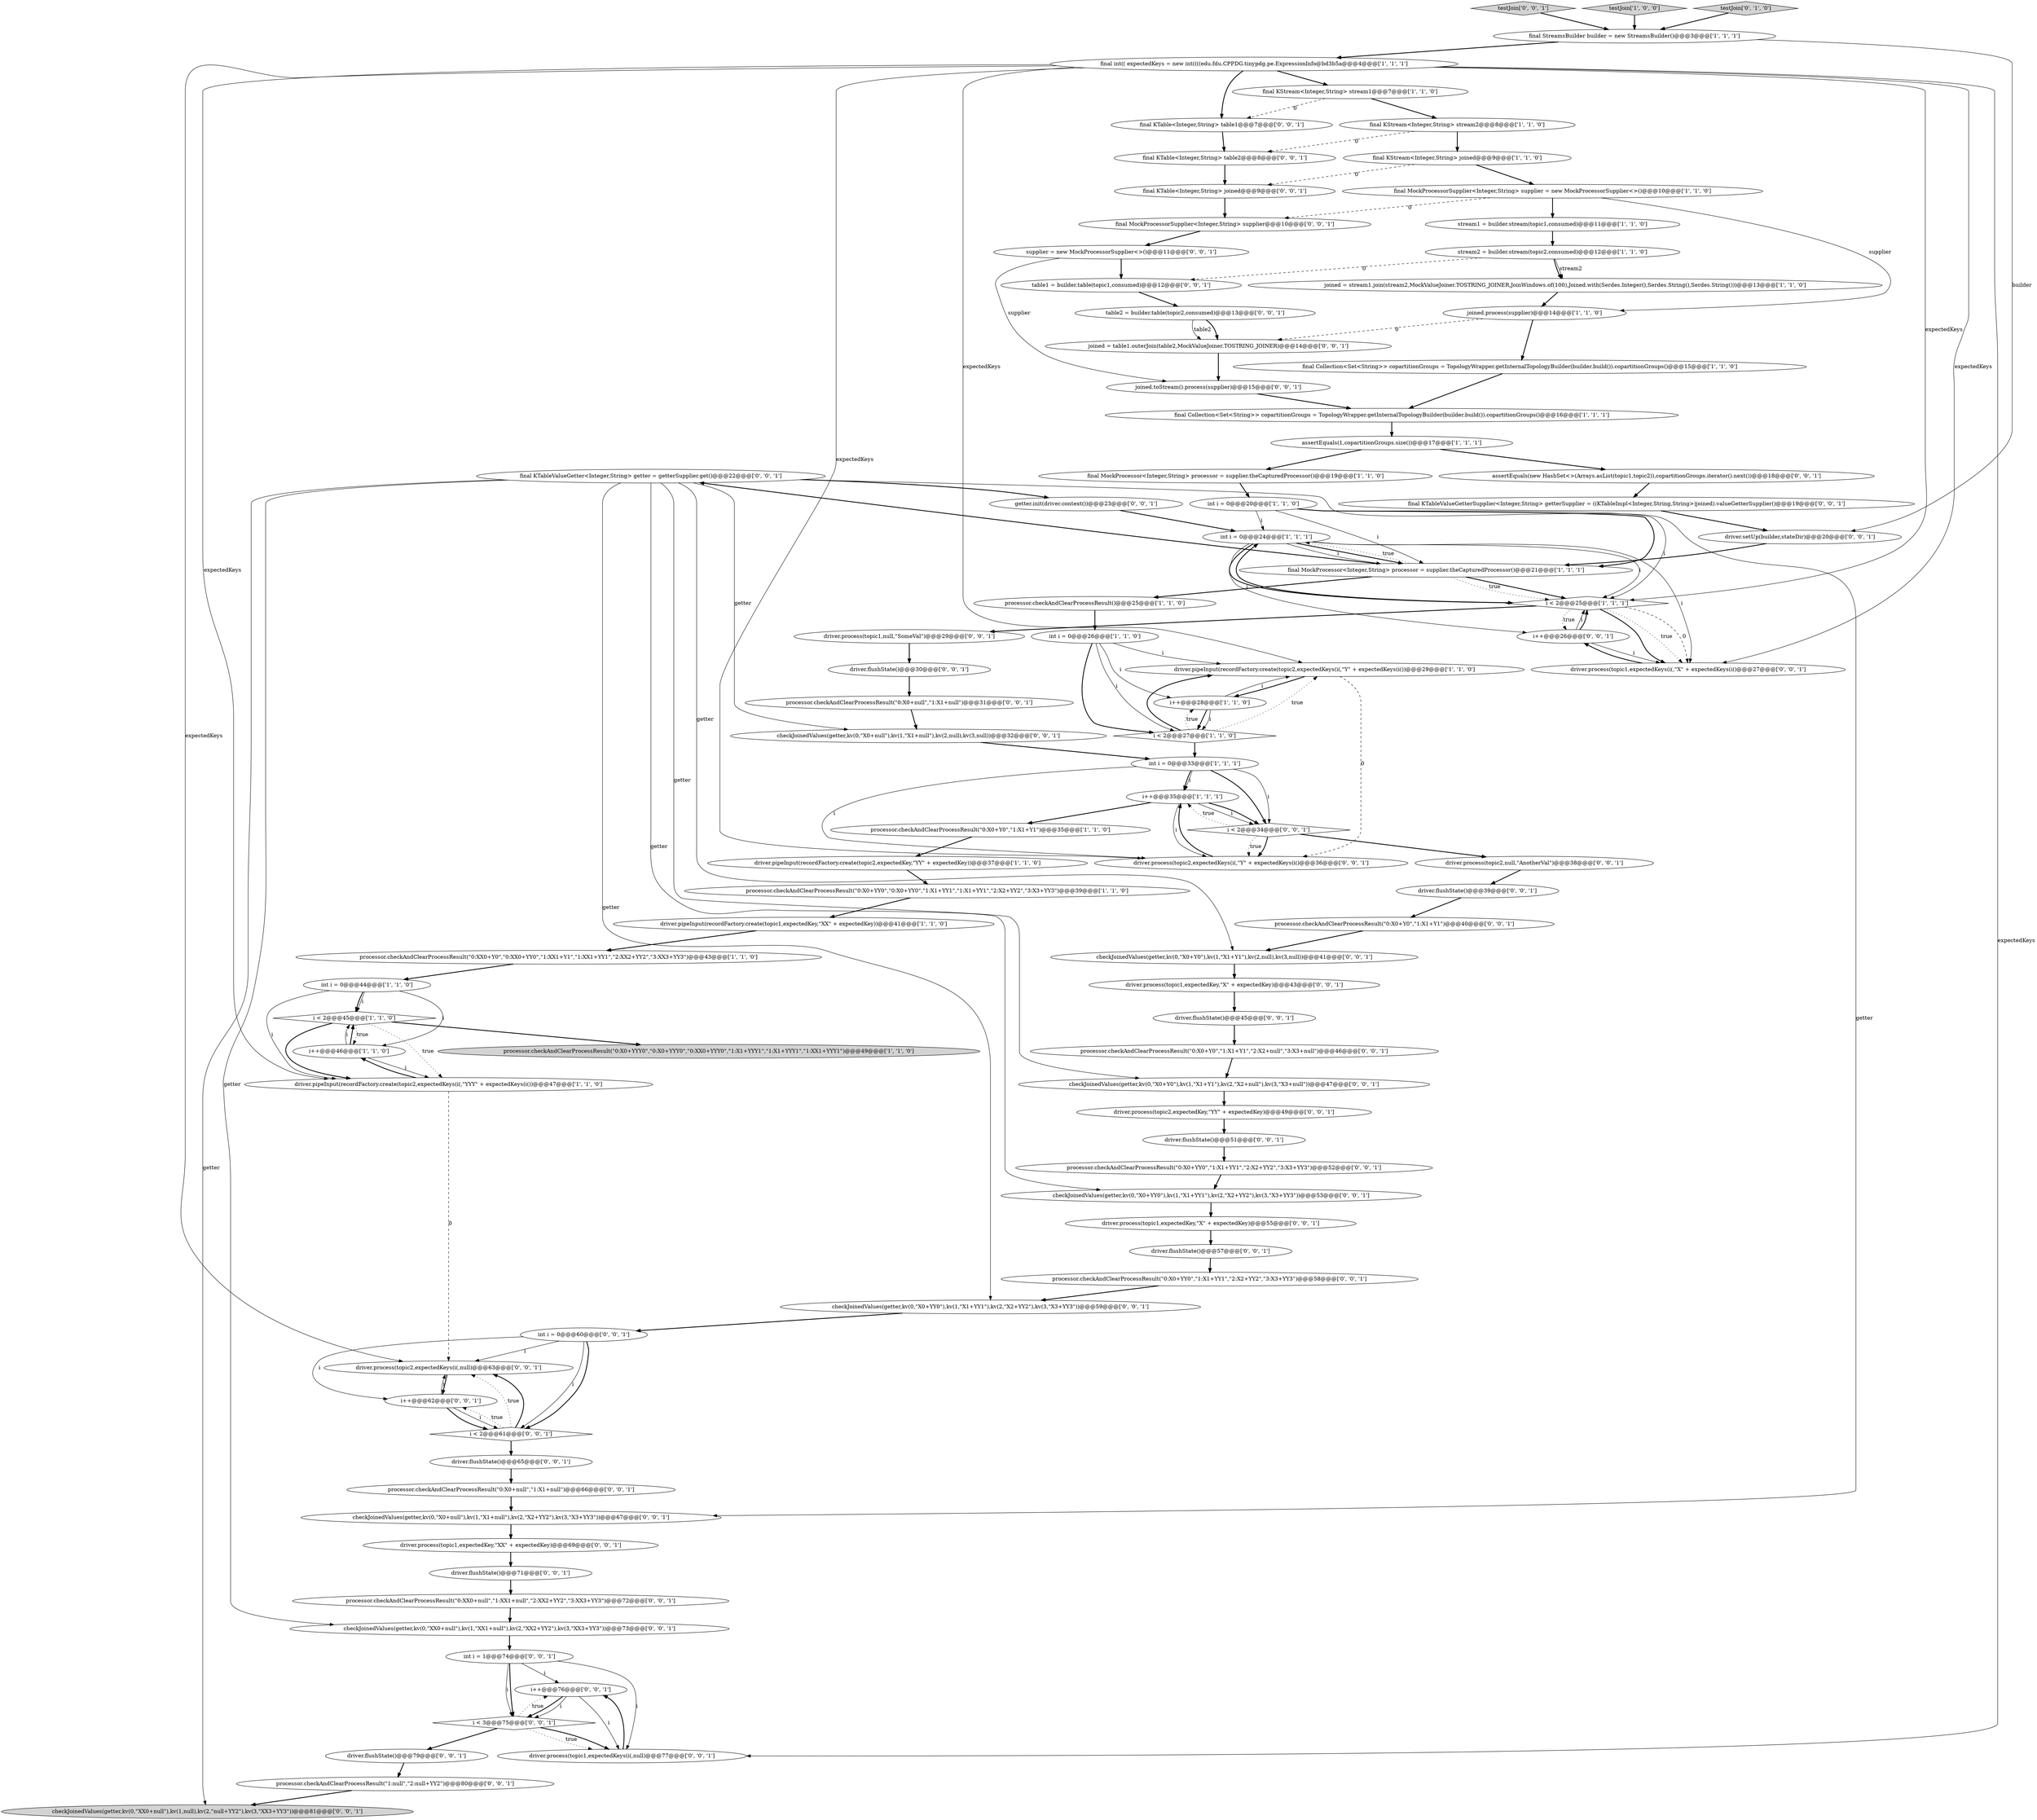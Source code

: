 digraph {
23 [style = filled, label = "int i = 0@@@44@@@['1', '1', '0']", fillcolor = white, shape = ellipse image = "AAA0AAABBB1BBB"];
15 [style = filled, label = "final KStream<Integer,String> joined@@@9@@@['1', '1', '0']", fillcolor = white, shape = ellipse image = "AAA0AAABBB1BBB"];
88 [style = filled, label = "getter.init(driver.context())@@@23@@@['0', '0', '1']", fillcolor = white, shape = ellipse image = "AAA0AAABBB3BBB"];
19 [style = filled, label = "final KStream<Integer,String> stream2@@@8@@@['1', '1', '0']", fillcolor = white, shape = ellipse image = "AAA0AAABBB1BBB"];
43 [style = filled, label = "i++@@@76@@@['0', '0', '1']", fillcolor = white, shape = ellipse image = "AAA0AAABBB3BBB"];
60 [style = filled, label = "driver.process(topic1,expectedKeys(i(,null)@@@77@@@['0', '0', '1']", fillcolor = white, shape = ellipse image = "AAA0AAABBB3BBB"];
33 [style = filled, label = "driver.pipeInput(recordFactory.create(topic2,expectedKeys(i(,\"Y\" + expectedKeys(i())@@@29@@@['1', '1', '0']", fillcolor = white, shape = ellipse image = "AAA0AAABBB1BBB"];
9 [style = filled, label = "joined = stream1.join(stream2,MockValueJoiner.TOSTRING_JOINER,JoinWindows.of(100),Joined.with(Serdes.Integer(),Serdes.String(),Serdes.String()))@@@13@@@['1', '1', '0']", fillcolor = white, shape = ellipse image = "AAA0AAABBB1BBB"];
3 [style = filled, label = "final MockProcessorSupplier<Integer,String> supplier = new MockProcessorSupplier<>()@@@10@@@['1', '1', '0']", fillcolor = white, shape = ellipse image = "AAA0AAABBB1BBB"];
45 [style = filled, label = "checkJoinedValues(getter,kv(0,\"XX0+null\"),kv(1,\"XX1+null\"),kv(2,\"XX2+YY2\"),kv(3,\"XX3+YY3\"))@@@73@@@['0', '0', '1']", fillcolor = white, shape = ellipse image = "AAA0AAABBB3BBB"];
65 [style = filled, label = "i < 3@@@75@@@['0', '0', '1']", fillcolor = white, shape = diamond image = "AAA0AAABBB3BBB"];
83 [style = filled, label = "driver.process(topic1,null,\"SomeVal\")@@@29@@@['0', '0', '1']", fillcolor = white, shape = ellipse image = "AAA0AAABBB3BBB"];
47 [style = filled, label = "table2 = builder.table(topic2,consumed)@@@13@@@['0', '0', '1']", fillcolor = white, shape = ellipse image = "AAA0AAABBB3BBB"];
87 [style = filled, label = "processor.checkAndClearProcessResult(\"0:X0+null\",\"1:X1+null\")@@@31@@@['0', '0', '1']", fillcolor = white, shape = ellipse image = "AAA0AAABBB3BBB"];
93 [style = filled, label = "driver.flushState()@@@30@@@['0', '0', '1']", fillcolor = white, shape = ellipse image = "AAA0AAABBB3BBB"];
6 [style = filled, label = "final Collection<Set<String>> copartitionGroups = TopologyWrapper.getInternalTopologyBuilder(builder.build()).copartitionGroups()@@@16@@@['1', '1', '1']", fillcolor = white, shape = ellipse image = "AAA0AAABBB1BBB"];
74 [style = filled, label = "final KTableValueGetterSupplier<Integer,String> getterSupplier = ((KTableImpl<Integer,String,String>)joined).valueGetterSupplier()@@@19@@@['0', '0', '1']", fillcolor = white, shape = ellipse image = "AAA0AAABBB3BBB"];
90 [style = filled, label = "driver.flushState()@@@39@@@['0', '0', '1']", fillcolor = white, shape = ellipse image = "AAA0AAABBB3BBB"];
31 [style = filled, label = "processor.checkAndClearProcessResult(\"0:X0+YYY0\",\"0:X0+YYY0\",\"0:XX0+YYY0\",\"1:X1+YYY1\",\"1:X1+YYY1\",\"1:XX1+YYY1\")@@@49@@@['1', '1', '0']", fillcolor = lightgray, shape = ellipse image = "AAA0AAABBB1BBB"];
63 [style = filled, label = "checkJoinedValues(getter,kv(0,\"X0+null\"),kv(1,\"X1+null\"),kv(2,null),kv(3,null))@@@32@@@['0', '0', '1']", fillcolor = white, shape = ellipse image = "AAA0AAABBB3BBB"];
16 [style = filled, label = "i < 2@@@25@@@['1', '1', '1']", fillcolor = white, shape = diamond image = "AAA0AAABBB1BBB"];
81 [style = filled, label = "checkJoinedValues(getter,kv(0,\"X0+YY0\"),kv(1,\"X1+YY1\"),kv(2,\"X2+YY2\"),kv(3,\"X3+YY3\"))@@@59@@@['0', '0', '1']", fillcolor = white, shape = ellipse image = "AAA0AAABBB3BBB"];
25 [style = filled, label = "assertEquals(1,copartitionGroups.size())@@@17@@@['1', '1', '1']", fillcolor = white, shape = ellipse image = "AAA0AAABBB1BBB"];
46 [style = filled, label = "processor.checkAndClearProcessResult(\"0:XX0+null\",\"1:XX1+null\",\"2:XX2+YY2\",\"3:XX3+YY3\")@@@72@@@['0', '0', '1']", fillcolor = white, shape = ellipse image = "AAA0AAABBB3BBB"];
84 [style = filled, label = "checkJoinedValues(getter,kv(0,\"X0+null\"),kv(1,\"X1+null\"),kv(2,\"X2+YY2\"),kv(3,\"X3+YY3\"))@@@67@@@['0', '0', '1']", fillcolor = white, shape = ellipse image = "AAA0AAABBB3BBB"];
53 [style = filled, label = "supplier = new MockProcessorSupplier<>()@@@11@@@['0', '0', '1']", fillcolor = white, shape = ellipse image = "AAA0AAABBB3BBB"];
76 [style = filled, label = "testJoin['0', '0', '1']", fillcolor = lightgray, shape = diamond image = "AAA0AAABBB3BBB"];
10 [style = filled, label = "joined.process(supplier)@@@14@@@['1', '1', '0']", fillcolor = white, shape = ellipse image = "AAA0AAABBB1BBB"];
58 [style = filled, label = "processor.checkAndClearProcessResult(\"0:X0+Y0\",\"1:X1+Y1\")@@@40@@@['0', '0', '1']", fillcolor = white, shape = ellipse image = "AAA0AAABBB3BBB"];
27 [style = filled, label = "i < 2@@@45@@@['1', '1', '0']", fillcolor = white, shape = diamond image = "AAA0AAABBB1BBB"];
35 [style = filled, label = "processor.checkAndClearProcessResult(\"0:XX0+Y0\",\"0:XX0+YY0\",\"1:XX1+Y1\",\"1:XX1+YY1\",\"2:XX2+YY2\",\"3:XX3+YY3\")@@@43@@@['1', '1', '0']", fillcolor = white, shape = ellipse image = "AAA0AAABBB1BBB"];
14 [style = filled, label = "driver.pipeInput(recordFactory.create(topic2,expectedKey,\"YY\" + expectedKey))@@@37@@@['1', '1', '0']", fillcolor = white, shape = ellipse image = "AAA0AAABBB1BBB"];
69 [style = filled, label = "driver.flushState()@@@57@@@['0', '0', '1']", fillcolor = white, shape = ellipse image = "AAA0AAABBB3BBB"];
2 [style = filled, label = "testJoin['1', '0', '0']", fillcolor = lightgray, shape = diamond image = "AAA0AAABBB1BBB"];
21 [style = filled, label = "stream2 = builder.stream(topic2,consumed)@@@12@@@['1', '1', '0']", fillcolor = white, shape = ellipse image = "AAA0AAABBB1BBB"];
0 [style = filled, label = "driver.pipeInput(recordFactory.create(topic1,expectedKey,\"XX\" + expectedKey))@@@41@@@['1', '1', '0']", fillcolor = white, shape = ellipse image = "AAA0AAABBB1BBB"];
86 [style = filled, label = "processor.checkAndClearProcessResult(\"0:X0+YY0\",\"1:X1+YY1\",\"2:X2+YY2\",\"3:X3+YY3\")@@@52@@@['0', '0', '1']", fillcolor = white, shape = ellipse image = "AAA0AAABBB3BBB"];
71 [style = filled, label = "driver.process(topic2,expectedKeys(i(,null)@@@63@@@['0', '0', '1']", fillcolor = white, shape = ellipse image = "AAA0AAABBB3BBB"];
51 [style = filled, label = "driver.process(topic1,expectedKey,\"XX\" + expectedKey)@@@69@@@['0', '0', '1']", fillcolor = white, shape = ellipse image = "AAA0AAABBB3BBB"];
89 [style = filled, label = "final KTable<Integer,String> joined@@@9@@@['0', '0', '1']", fillcolor = white, shape = ellipse image = "AAA0AAABBB3BBB"];
1 [style = filled, label = "i++@@@35@@@['1', '1', '1']", fillcolor = white, shape = ellipse image = "AAA0AAABBB1BBB"];
77 [style = filled, label = "processor.checkAndClearProcessResult(\"0:X0+YY0\",\"1:X1+YY1\",\"2:X2+YY2\",\"3:X3+YY3\")@@@58@@@['0', '0', '1']", fillcolor = white, shape = ellipse image = "AAA0AAABBB3BBB"];
12 [style = filled, label = "processor.checkAndClearProcessResult()@@@25@@@['1', '1', '0']", fillcolor = white, shape = ellipse image = "AAA0AAABBB1BBB"];
13 [style = filled, label = "int i = 0@@@33@@@['1', '1', '1']", fillcolor = white, shape = ellipse image = "AAA0AAABBB1BBB"];
22 [style = filled, label = "final MockProcessor<Integer,String> processor = supplier.theCapturedProcessor()@@@21@@@['1', '1', '1']", fillcolor = white, shape = ellipse image = "AAA0AAABBB1BBB"];
26 [style = filled, label = "final KStream<Integer,String> stream1@@@7@@@['1', '1', '0']", fillcolor = white, shape = ellipse image = "AAA0AAABBB1BBB"];
34 [style = filled, label = "processor.checkAndClearProcessResult(\"0:X0+Y0\",\"1:X1+Y1\")@@@35@@@['1', '1', '0']", fillcolor = white, shape = ellipse image = "AAA0AAABBB1BBB"];
49 [style = filled, label = "driver.process(topic1,expectedKey,\"X\" + expectedKey)@@@43@@@['0', '0', '1']", fillcolor = white, shape = ellipse image = "AAA0AAABBB3BBB"];
79 [style = filled, label = "driver.flushState()@@@79@@@['0', '0', '1']", fillcolor = white, shape = ellipse image = "AAA0AAABBB3BBB"];
18 [style = filled, label = "final int(( expectedKeys = new int((((edu.fdu.CPPDG.tinypdg.pe.ExpressionInfo@bd3b5a@@@4@@@['1', '1', '1']", fillcolor = white, shape = ellipse image = "AAA0AAABBB1BBB"];
82 [style = filled, label = "driver.process(topic2,expectedKeys(i(,\"Y\" + expectedKeys(i()@@@36@@@['0', '0', '1']", fillcolor = white, shape = ellipse image = "AAA0AAABBB3BBB"];
42 [style = filled, label = "processor.checkAndClearProcessResult(\"0:X0+null\",\"1:X1+null\")@@@66@@@['0', '0', '1']", fillcolor = white, shape = ellipse image = "AAA0AAABBB3BBB"];
92 [style = filled, label = "final KTableValueGetter<Integer,String> getter = getterSupplier.get()@@@22@@@['0', '0', '1']", fillcolor = white, shape = ellipse image = "AAA0AAABBB3BBB"];
91 [style = filled, label = "joined = table1.outerJoin(table2,MockValueJoiner.TOSTRING_JOINER)@@@14@@@['0', '0', '1']", fillcolor = white, shape = ellipse image = "AAA0AAABBB3BBB"];
38 [style = filled, label = "processor.checkAndClearProcessResult(\"1:null\",\"2:null+YY2\")@@@80@@@['0', '0', '1']", fillcolor = white, shape = ellipse image = "AAA0AAABBB3BBB"];
64 [style = filled, label = "final MockProcessorSupplier<Integer,String> supplier@@@10@@@['0', '0', '1']", fillcolor = white, shape = ellipse image = "AAA0AAABBB3BBB"];
17 [style = filled, label = "i < 2@@@27@@@['1', '1', '0']", fillcolor = white, shape = diamond image = "AAA0AAABBB1BBB"];
32 [style = filled, label = "int i = 0@@@24@@@['1', '1', '1']", fillcolor = white, shape = ellipse image = "AAA0AAABBB1BBB"];
62 [style = filled, label = "int i = 1@@@74@@@['0', '0', '1']", fillcolor = white, shape = ellipse image = "AAA0AAABBB3BBB"];
66 [style = filled, label = "final KTable<Integer,String> table1@@@7@@@['0', '0', '1']", fillcolor = white, shape = ellipse image = "AAA0AAABBB3BBB"];
48 [style = filled, label = "final KTable<Integer,String> table2@@@8@@@['0', '0', '1']", fillcolor = white, shape = ellipse image = "AAA0AAABBB3BBB"];
80 [style = filled, label = "checkJoinedValues(getter,kv(0,\"X0+Y0\"),kv(1,\"X1+Y1\"),kv(2,null),kv(3,null))@@@41@@@['0', '0', '1']", fillcolor = white, shape = ellipse image = "AAA0AAABBB3BBB"];
68 [style = filled, label = "driver.flushState()@@@51@@@['0', '0', '1']", fillcolor = white, shape = ellipse image = "AAA0AAABBB3BBB"];
52 [style = filled, label = "joined.toStream().process(supplier)@@@15@@@['0', '0', '1']", fillcolor = white, shape = ellipse image = "AAA0AAABBB3BBB"];
54 [style = filled, label = "driver.process(topic1,expectedKeys(i(,\"X\" + expectedKeys(i()@@@27@@@['0', '0', '1']", fillcolor = white, shape = ellipse image = "AAA0AAABBB3BBB"];
41 [style = filled, label = "assertEquals(new HashSet<>(Arrays.asList(topic1,topic2)),copartitionGroups.iterator().next())@@@18@@@['0', '0', '1']", fillcolor = white, shape = ellipse image = "AAA0AAABBB3BBB"];
7 [style = filled, label = "final StreamsBuilder builder = new StreamsBuilder()@@@3@@@['1', '1', '1']", fillcolor = white, shape = ellipse image = "AAA0AAABBB1BBB"];
5 [style = filled, label = "stream1 = builder.stream(topic1,consumed)@@@11@@@['1', '1', '0']", fillcolor = white, shape = ellipse image = "AAA0AAABBB1BBB"];
61 [style = filled, label = "driver.process(topic2,null,\"AnotherVal\")@@@38@@@['0', '0', '1']", fillcolor = white, shape = ellipse image = "AAA0AAABBB3BBB"];
20 [style = filled, label = "processor.checkAndClearProcessResult(\"0:X0+YY0\",\"0:X0+YY0\",\"1:X1+YY1\",\"1:X1+YY1\",\"2:X2+YY2\",\"3:X3+YY3\")@@@39@@@['1', '1', '0']", fillcolor = white, shape = ellipse image = "AAA0AAABBB1BBB"];
29 [style = filled, label = "i++@@@46@@@['1', '1', '0']", fillcolor = white, shape = ellipse image = "AAA0AAABBB1BBB"];
57 [style = filled, label = "driver.process(topic1,expectedKey,\"X\" + expectedKey)@@@55@@@['0', '0', '1']", fillcolor = white, shape = ellipse image = "AAA0AAABBB3BBB"];
75 [style = filled, label = "driver.flushState()@@@45@@@['0', '0', '1']", fillcolor = white, shape = ellipse image = "AAA0AAABBB3BBB"];
39 [style = filled, label = "checkJoinedValues(getter,kv(0,\"XX0+null\"),kv(1,null),kv(2,\"null+YY2\"),kv(3,\"XX3+YY3\"))@@@81@@@['0', '0', '1']", fillcolor = lightgray, shape = ellipse image = "AAA0AAABBB3BBB"];
70 [style = filled, label = "int i = 0@@@60@@@['0', '0', '1']", fillcolor = white, shape = ellipse image = "AAA0AAABBB3BBB"];
55 [style = filled, label = "driver.flushState()@@@71@@@['0', '0', '1']", fillcolor = white, shape = ellipse image = "AAA0AAABBB3BBB"];
50 [style = filled, label = "checkJoinedValues(getter,kv(0,\"X0+YY0\"),kv(1,\"X1+YY1\"),kv(2,\"X2+YY2\"),kv(3,\"X3+YY3\"))@@@53@@@['0', '0', '1']", fillcolor = white, shape = ellipse image = "AAA0AAABBB3BBB"];
4 [style = filled, label = "int i = 0@@@20@@@['1', '1', '0']", fillcolor = white, shape = ellipse image = "AAA0AAABBB1BBB"];
59 [style = filled, label = "i++@@@62@@@['0', '0', '1']", fillcolor = white, shape = ellipse image = "AAA0AAABBB3BBB"];
24 [style = filled, label = "final MockProcessor<Integer,String> processor = supplier.theCapturedProcessor()@@@19@@@['1', '1', '0']", fillcolor = white, shape = ellipse image = "AAA0AAABBB1BBB"];
44 [style = filled, label = "driver.process(topic2,expectedKey,\"YY\" + expectedKey)@@@49@@@['0', '0', '1']", fillcolor = white, shape = ellipse image = "AAA0AAABBB3BBB"];
78 [style = filled, label = "table1 = builder.table(topic1,consumed)@@@12@@@['0', '0', '1']", fillcolor = white, shape = ellipse image = "AAA0AAABBB3BBB"];
11 [style = filled, label = "final Collection<Set<String>> copartitionGroups = TopologyWrapper.getInternalTopologyBuilder(builder.build()).copartitionGroups()@@@15@@@['1', '1', '0']", fillcolor = white, shape = ellipse image = "AAA0AAABBB1BBB"];
8 [style = filled, label = "i++@@@28@@@['1', '1', '0']", fillcolor = white, shape = ellipse image = "AAA0AAABBB1BBB"];
73 [style = filled, label = "i < 2@@@61@@@['0', '0', '1']", fillcolor = white, shape = diamond image = "AAA0AAABBB3BBB"];
40 [style = filled, label = "driver.flushState()@@@65@@@['0', '0', '1']", fillcolor = white, shape = ellipse image = "AAA0AAABBB3BBB"];
67 [style = filled, label = "checkJoinedValues(getter,kv(0,\"X0+Y0\"),kv(1,\"X1+Y1\"),kv(2,\"X2+null\"),kv(3,\"X3+null\"))@@@47@@@['0', '0', '1']", fillcolor = white, shape = ellipse image = "AAA0AAABBB3BBB"];
30 [style = filled, label = "driver.pipeInput(recordFactory.create(topic2,expectedKeys(i(,\"YYY\" + expectedKeys(i())@@@47@@@['1', '1', '0']", fillcolor = white, shape = ellipse image = "AAA0AAABBB1BBB"];
28 [style = filled, label = "int i = 0@@@26@@@['1', '1', '0']", fillcolor = white, shape = ellipse image = "AAA0AAABBB1BBB"];
56 [style = filled, label = "i < 2@@@34@@@['0', '0', '1']", fillcolor = white, shape = diamond image = "AAA0AAABBB3BBB"];
37 [style = filled, label = "driver.setUp(builder,stateDir)@@@20@@@['0', '0', '1']", fillcolor = white, shape = ellipse image = "AAA0AAABBB3BBB"];
36 [style = filled, label = "testJoin['0', '1', '0']", fillcolor = lightgray, shape = diamond image = "AAA0AAABBB2BBB"];
72 [style = filled, label = "i++@@@26@@@['0', '0', '1']", fillcolor = white, shape = ellipse image = "AAA0AAABBB3BBB"];
85 [style = filled, label = "processor.checkAndClearProcessResult(\"0:X0+Y0\",\"1:X1+Y1\",\"2:X2+null\",\"3:X3+null\")@@@46@@@['0', '0', '1']", fillcolor = white, shape = ellipse image = "AAA0AAABBB3BBB"];
12->28 [style = bold, label=""];
19->48 [style = dashed, label="0"];
29->27 [style = solid, label="i"];
56->82 [style = bold, label=""];
32->54 [style = solid, label="i"];
72->54 [style = solid, label="i"];
23->30 [style = solid, label="i"];
92->81 [style = solid, label="getter"];
29->30 [style = solid, label="i"];
10->11 [style = bold, label=""];
4->22 [style = bold, label=""];
16->72 [style = dotted, label="true"];
33->82 [style = dashed, label="0"];
72->16 [style = solid, label="i"];
54->72 [style = bold, label=""];
68->86 [style = bold, label=""];
17->13 [style = bold, label=""];
92->63 [style = solid, label="getter"];
27->30 [style = bold, label=""];
6->25 [style = bold, label=""];
36->7 [style = bold, label=""];
13->1 [style = bold, label=""];
28->8 [style = solid, label="i"];
57->69 [style = bold, label=""];
18->30 [style = solid, label="expectedKeys"];
8->33 [style = solid, label="i"];
1->56 [style = solid, label="i"];
25->41 [style = bold, label=""];
4->22 [style = solid, label="i"];
8->17 [style = solid, label="i"];
20->0 [style = bold, label=""];
16->54 [style = bold, label=""];
13->1 [style = solid, label="i"];
16->54 [style = dotted, label="true"];
34->14 [style = bold, label=""];
72->16 [style = bold, label=""];
21->9 [style = solid, label="stream2"];
70->73 [style = solid, label="i"];
13->56 [style = solid, label="i"];
47->91 [style = bold, label=""];
87->63 [style = bold, label=""];
45->62 [style = bold, label=""];
56->1 [style = dotted, label="true"];
23->27 [style = bold, label=""];
38->39 [style = bold, label=""];
80->49 [style = bold, label=""];
27->30 [style = dotted, label="true"];
62->65 [style = bold, label=""];
63->13 [style = bold, label=""];
61->90 [style = bold, label=""];
74->37 [style = bold, label=""];
18->82 [style = solid, label="expectedKeys"];
56->82 [style = dotted, label="true"];
27->29 [style = dotted, label="true"];
18->71 [style = solid, label="expectedKeys"];
65->79 [style = bold, label=""];
62->43 [style = solid, label="i"];
83->93 [style = bold, label=""];
92->50 [style = solid, label="getter"];
41->74 [style = bold, label=""];
7->37 [style = solid, label="builder"];
65->60 [style = dotted, label="true"];
16->54 [style = dashed, label="0"];
59->73 [style = bold, label=""];
15->89 [style = dashed, label="0"];
26->66 [style = dashed, label="0"];
11->6 [style = bold, label=""];
23->27 [style = solid, label="i"];
23->29 [style = solid, label="i"];
21->78 [style = dashed, label="0"];
32->72 [style = solid, label="i"];
18->33 [style = solid, label="expectedKeys"];
10->91 [style = dashed, label="0"];
73->71 [style = dotted, label="true"];
50->57 [style = bold, label=""];
92->84 [style = solid, label="getter"];
26->19 [style = bold, label=""];
82->1 [style = bold, label=""];
93->87 [style = bold, label=""];
46->45 [style = bold, label=""];
60->43 [style = bold, label=""];
59->73 [style = solid, label="i"];
78->47 [style = bold, label=""];
35->23 [style = bold, label=""];
15->3 [style = bold, label=""];
17->33 [style = dotted, label="true"];
69->77 [style = bold, label=""];
18->16 [style = solid, label="expectedKeys"];
79->38 [style = bold, label=""];
47->91 [style = solid, label="table2"];
59->71 [style = solid, label="i"];
86->50 [style = bold, label=""];
53->78 [style = bold, label=""];
67->44 [style = bold, label=""];
1->34 [style = bold, label=""];
48->89 [style = bold, label=""];
17->33 [style = bold, label=""];
16->32 [style = bold, label=""];
9->10 [style = bold, label=""];
28->17 [style = bold, label=""];
1->82 [style = solid, label="i"];
33->8 [style = bold, label=""];
29->27 [style = bold, label=""];
40->42 [style = bold, label=""];
64->53 [style = bold, label=""];
32->16 [style = solid, label="i"];
55->46 [style = bold, label=""];
2->7 [style = bold, label=""];
66->48 [style = bold, label=""];
65->43 [style = dotted, label="true"];
7->18 [style = bold, label=""];
52->6 [style = bold, label=""];
90->58 [style = bold, label=""];
24->4 [style = bold, label=""];
43->60 [style = solid, label="i"];
22->16 [style = bold, label=""];
18->26 [style = bold, label=""];
43->65 [style = bold, label=""];
73->71 [style = bold, label=""];
92->80 [style = solid, label="getter"];
42->84 [style = bold, label=""];
22->92 [style = bold, label=""];
4->16 [style = solid, label="i"];
92->67 [style = solid, label="getter"];
5->21 [style = bold, label=""];
62->65 [style = solid, label="i"];
13->82 [style = solid, label="i"];
18->66 [style = bold, label=""];
88->32 [style = bold, label=""];
17->8 [style = dotted, label="true"];
32->22 [style = bold, label=""];
32->16 [style = bold, label=""];
51->55 [style = bold, label=""];
37->22 [style = bold, label=""];
92->39 [style = solid, label="getter"];
21->9 [style = bold, label=""];
3->10 [style = solid, label="supplier"];
91->52 [style = bold, label=""];
22->12 [style = bold, label=""];
81->70 [style = bold, label=""];
16->83 [style = bold, label=""];
27->31 [style = bold, label=""];
76->7 [style = bold, label=""];
30->71 [style = dashed, label="0"];
56->61 [style = bold, label=""];
13->56 [style = bold, label=""];
73->40 [style = bold, label=""];
53->52 [style = solid, label="supplier"];
49->75 [style = bold, label=""];
89->64 [style = bold, label=""];
22->32 [style = dotted, label="true"];
0->35 [style = bold, label=""];
22->16 [style = dotted, label="true"];
32->22 [style = solid, label="i"];
75->85 [style = bold, label=""];
58->80 [style = bold, label=""];
25->24 [style = bold, label=""];
18->54 [style = solid, label="expectedKeys"];
19->15 [style = bold, label=""];
28->33 [style = solid, label="i"];
70->73 [style = bold, label=""];
92->88 [style = bold, label=""];
8->17 [style = bold, label=""];
4->32 [style = solid, label="i"];
1->56 [style = bold, label=""];
3->5 [style = bold, label=""];
71->59 [style = bold, label=""];
18->60 [style = solid, label="expectedKeys"];
70->59 [style = solid, label="i"];
3->64 [style = dashed, label="0"];
44->68 [style = bold, label=""];
84->51 [style = bold, label=""];
77->81 [style = bold, label=""];
85->67 [style = bold, label=""];
28->17 [style = solid, label="i"];
73->59 [style = dotted, label="true"];
62->60 [style = solid, label="i"];
65->60 [style = bold, label=""];
43->65 [style = solid, label="i"];
70->71 [style = solid, label="i"];
14->20 [style = bold, label=""];
92->45 [style = solid, label="getter"];
30->29 [style = bold, label=""];
}
